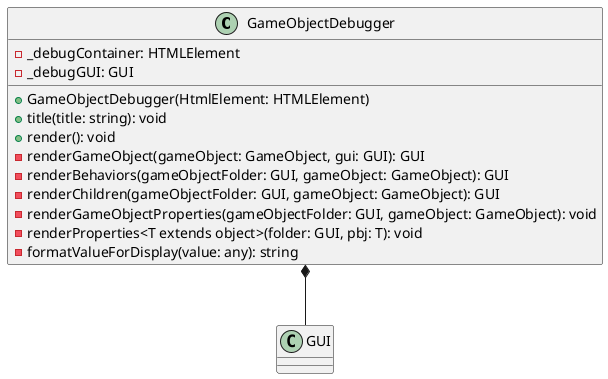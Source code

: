 @startuml Debugger

class GameObjectDebugger {
    - _debugContainer: HTMLElement
    - _debugGUI: GUI
    + GameObjectDebugger(HtmlElement: HTMLElement)
    + title(title: string): void
    + render(): void
    - renderGameObject(gameObject: GameObject, gui: GUI): GUI
    - renderBehaviors(gameObjectFolder: GUI, gameObject: GameObject): GUI
    - renderChildren(gameObjectFolder: GUI, gameObject: GameObject): GUI
    - renderGameObjectProperties(gameObjectFolder: GUI, gameObject: GameObject): void
    - renderProperties<T extends object>(folder: GUI, pbj: T): void
    - formatValueForDisplay(value: any): string
}

class GUI {
}

GameObjectDebugger *-- GUI

@enduml
